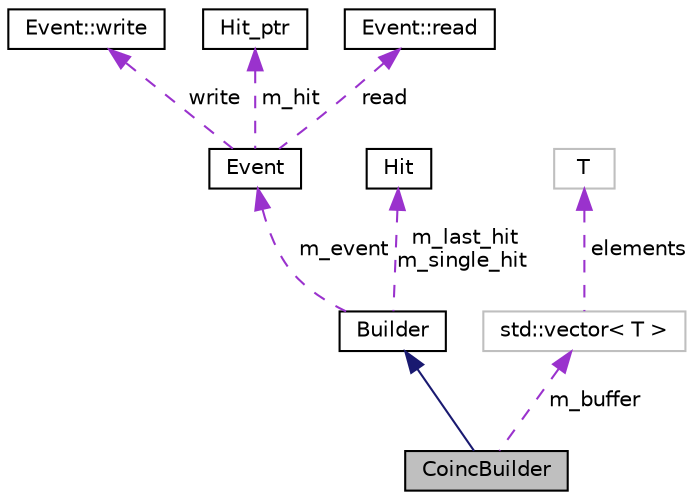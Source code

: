 digraph "CoincBuilder"
{
 // LATEX_PDF_SIZE
  edge [fontname="Helvetica",fontsize="10",labelfontname="Helvetica",labelfontsize="10"];
  node [fontname="Helvetica",fontsize="10",shape=record];
  Node1 [label="CoincBuilder",height=0.2,width=0.4,color="black", fillcolor="grey75", style="filled", fontcolor="black",tooltip=" "];
  Node2 -> Node1 [dir="back",color="midnightblue",fontsize="10",style="solid",fontname="Helvetica"];
  Node2 [label="Builder",height=0.2,width=0.4,color="black", fillcolor="white", style="filled",URL="$class_builder.html",tooltip="Base class of event builders (pure virtual class)"];
  Node3 -> Node2 [dir="back",color="darkorchid3",fontsize="10",style="dashed",label=" m_event" ,fontname="Helvetica"];
  Node3 [label="Event",height=0.2,width=0.4,color="black", fillcolor="white", style="filled",URL="$class_event.html",tooltip=" "];
  Node4 -> Node3 [dir="back",color="darkorchid3",fontsize="10",style="dashed",label=" write" ,fontname="Helvetica"];
  Node4 [label="Event::write",height=0.2,width=0.4,color="black", fillcolor="white", style="filled",URL="$class_event.html#struct_event_1_1write",tooltip=" "];
  Node5 -> Node3 [dir="back",color="darkorchid3",fontsize="10",style="dashed",label=" m_hit" ,fontname="Helvetica"];
  Node5 [label="Hit_ptr",height=0.2,width=0.4,color="black", fillcolor="white", style="filled",URL="$class_hit__ptr.html",tooltip=" "];
  Node6 -> Node3 [dir="back",color="darkorchid3",fontsize="10",style="dashed",label=" read" ,fontname="Helvetica"];
  Node6 [label="Event::read",height=0.2,width=0.4,color="black", fillcolor="white", style="filled",URL="$class_event.html#struct_event_1_1read",tooltip=" "];
  Node7 -> Node2 [dir="back",color="darkorchid3",fontsize="10",style="dashed",label=" m_last_hit\nm_single_hit" ,fontname="Helvetica"];
  Node7 [label="Hit",height=0.2,width=0.4,color="black", fillcolor="white", style="filled",URL="$class_hit.html",tooltip=" "];
  Node8 -> Node1 [dir="back",color="darkorchid3",fontsize="10",style="dashed",label=" m_buffer" ,fontname="Helvetica"];
  Node8 [label="std::vector\< T \>",height=0.2,width=0.4,color="grey75", fillcolor="white", style="filled",tooltip=" "];
  Node9 -> Node8 [dir="back",color="darkorchid3",fontsize="10",style="dashed",label=" elements" ,fontname="Helvetica"];
  Node9 [label="T",height=0.2,width=0.4,color="grey75", fillcolor="white", style="filled",tooltip=" "];
}
